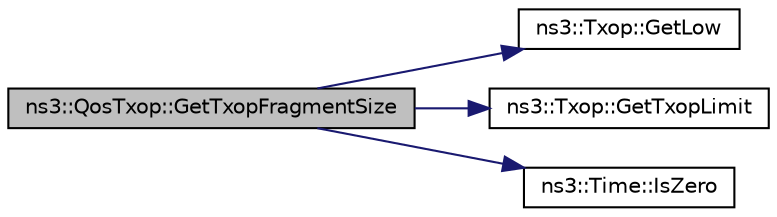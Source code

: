 digraph "ns3::QosTxop::GetTxopFragmentSize"
{
 // LATEX_PDF_SIZE
  edge [fontname="Helvetica",fontsize="10",labelfontname="Helvetica",labelfontsize="10"];
  node [fontname="Helvetica",fontsize="10",shape=record];
  rankdir="LR";
  Node1 [label="ns3::QosTxop::GetTxopFragmentSize",height=0.2,width=0.4,color="black", fillcolor="grey75", style="filled", fontcolor="black",tooltip="Calculate the size of the current TXOP fragment."];
  Node1 -> Node2 [color="midnightblue",fontsize="10",style="solid",fontname="Helvetica"];
  Node2 [label="ns3::Txop::GetLow",height=0.2,width=0.4,color="black", fillcolor="white", style="filled",URL="$classns3_1_1_txop.html#a34a0543a372e357fb7e9b9224a531ce3",tooltip="Return the MacLow associated with this Txop."];
  Node1 -> Node3 [color="midnightblue",fontsize="10",style="solid",fontname="Helvetica"];
  Node3 [label="ns3::Txop::GetTxopLimit",height=0.2,width=0.4,color="black", fillcolor="white", style="filled",URL="$classns3_1_1_txop.html#a4c3271887c9fb5dcb2ef61651a3a60de",tooltip="Return the TXOP limit."];
  Node1 -> Node4 [color="midnightblue",fontsize="10",style="solid",fontname="Helvetica"];
  Node4 [label="ns3::Time::IsZero",height=0.2,width=0.4,color="black", fillcolor="white", style="filled",URL="$classns3_1_1_time.html#ac4f1f3f3aeff82c1a7d96e0b0ae2220b",tooltip="Exactly equivalent to t == 0."];
}
